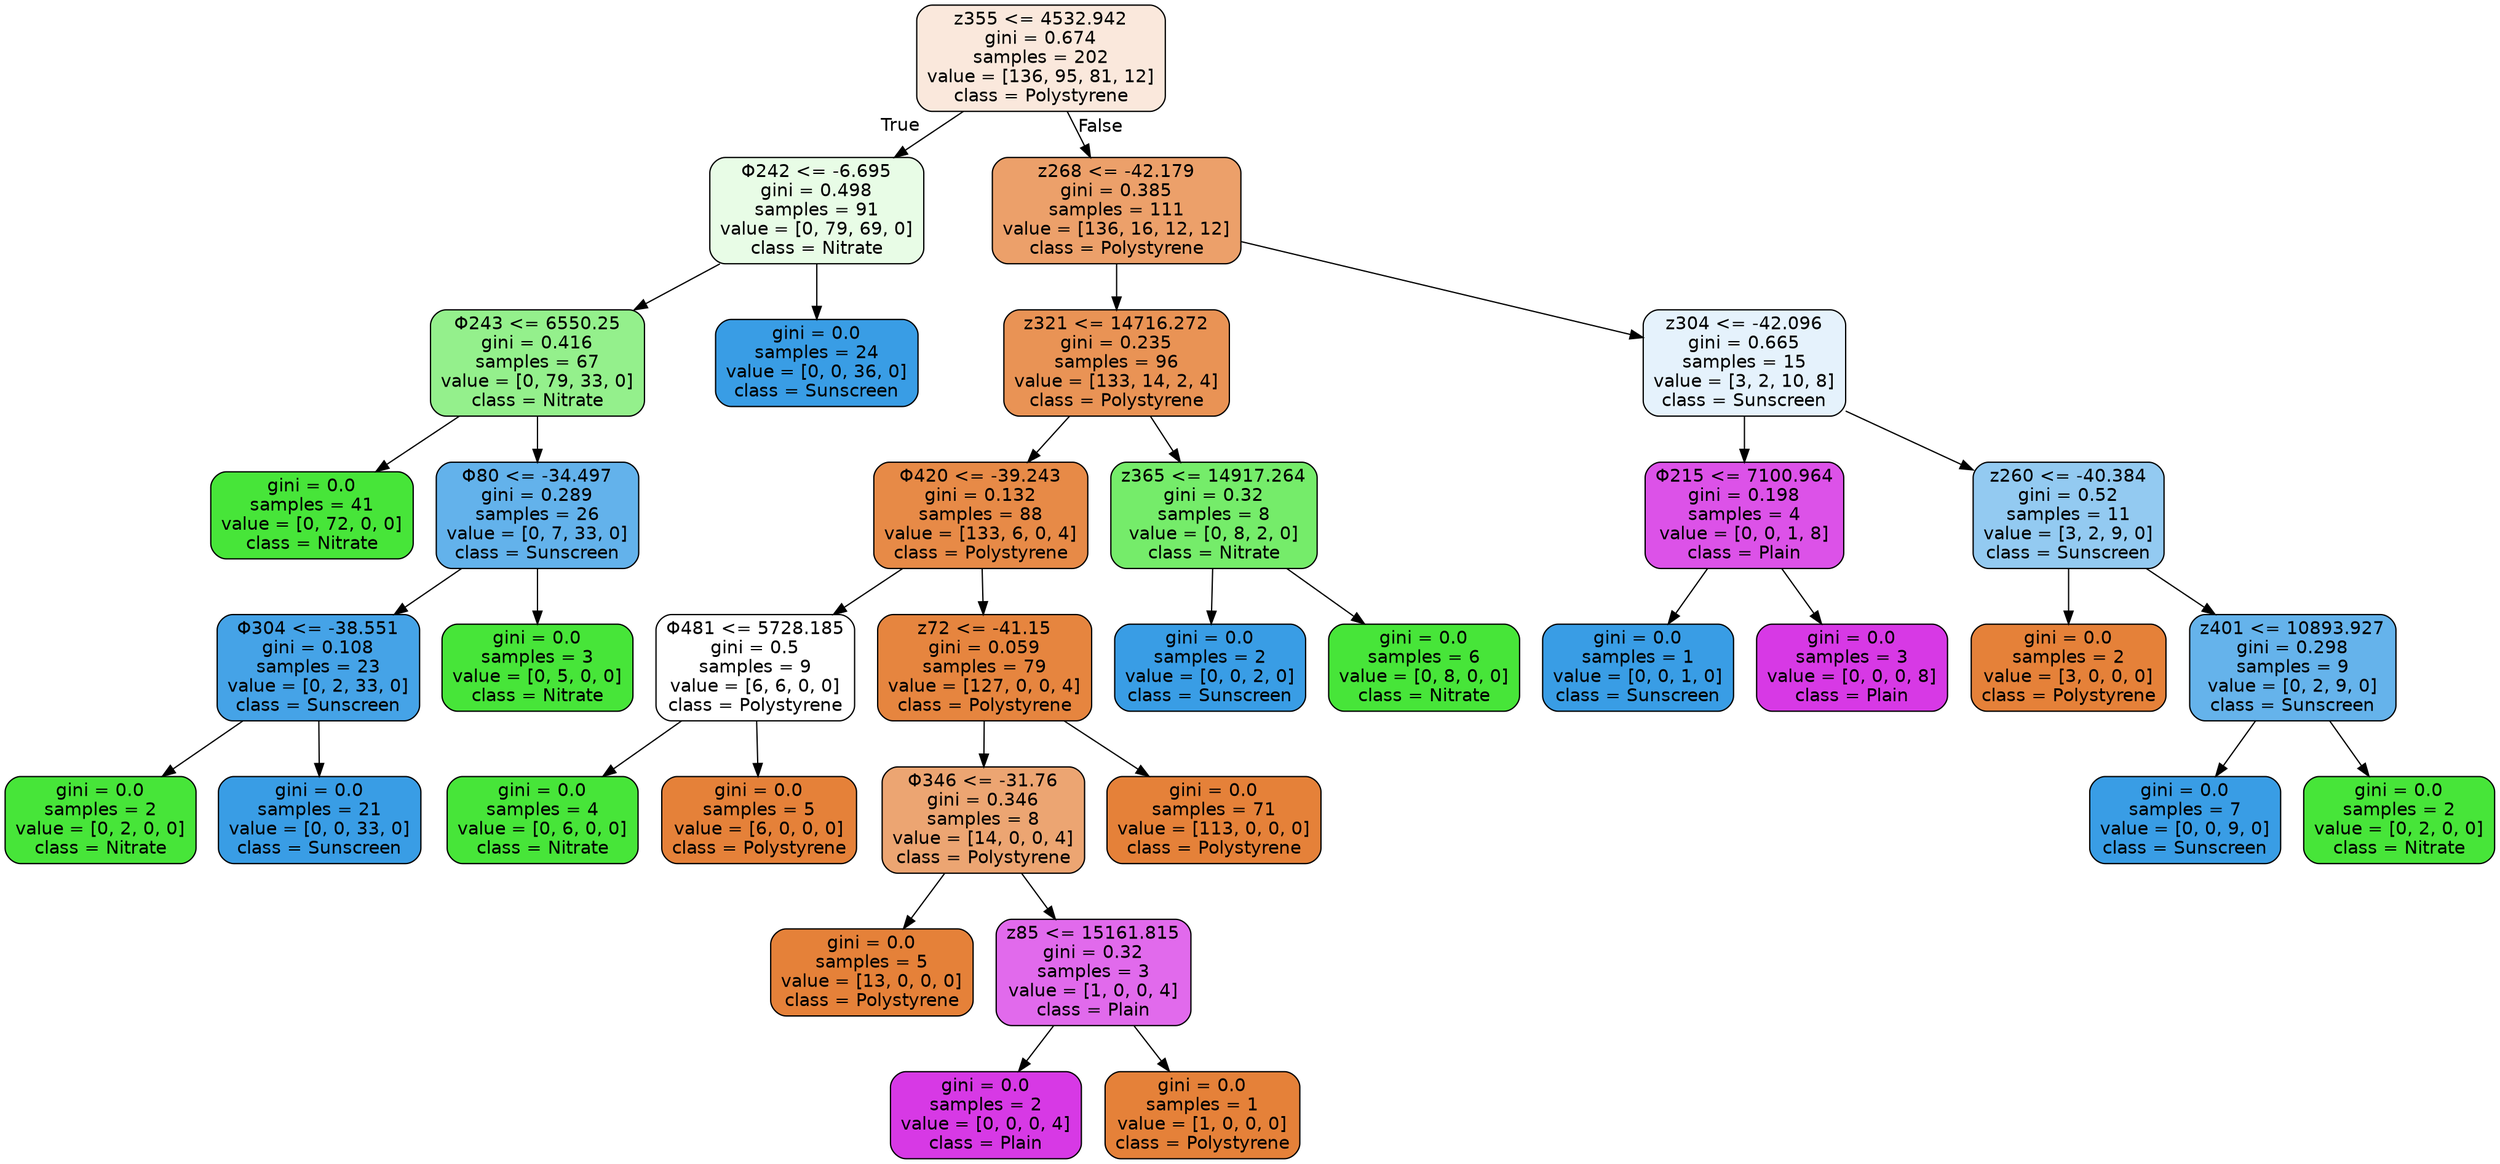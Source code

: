 digraph Tree {
node [shape=box, style="filled, rounded", color="black", fontname="helvetica"] ;
edge [fontname="helvetica"] ;
0 [label="z355 <= 4532.942\ngini = 0.674\nsamples = 202\nvalue = [136, 95, 81, 12]\nclass = Polystyrene", fillcolor="#fae8dc"] ;
1 [label="Φ242 <= -6.695\ngini = 0.498\nsamples = 91\nvalue = [0, 79, 69, 0]\nclass = Nitrate", fillcolor="#e8fce6"] ;
0 -> 1 [labeldistance=2.5, labelangle=45, headlabel="True"] ;
2 [label="Φ243 <= 6550.25\ngini = 0.416\nsamples = 67\nvalue = [0, 79, 33, 0]\nclass = Nitrate", fillcolor="#94f08c"] ;
1 -> 2 ;
3 [label="gini = 0.0\nsamples = 41\nvalue = [0, 72, 0, 0]\nclass = Nitrate", fillcolor="#47e539"] ;
2 -> 3 ;
4 [label="Φ80 <= -34.497\ngini = 0.289\nsamples = 26\nvalue = [0, 7, 33, 0]\nclass = Sunscreen", fillcolor="#63b2eb"] ;
2 -> 4 ;
5 [label="Φ304 <= -38.551\ngini = 0.108\nsamples = 23\nvalue = [0, 2, 33, 0]\nclass = Sunscreen", fillcolor="#45a3e7"] ;
4 -> 5 ;
6 [label="gini = 0.0\nsamples = 2\nvalue = [0, 2, 0, 0]\nclass = Nitrate", fillcolor="#47e539"] ;
5 -> 6 ;
7 [label="gini = 0.0\nsamples = 21\nvalue = [0, 0, 33, 0]\nclass = Sunscreen", fillcolor="#399de5"] ;
5 -> 7 ;
8 [label="gini = 0.0\nsamples = 3\nvalue = [0, 5, 0, 0]\nclass = Nitrate", fillcolor="#47e539"] ;
4 -> 8 ;
9 [label="gini = 0.0\nsamples = 24\nvalue = [0, 0, 36, 0]\nclass = Sunscreen", fillcolor="#399de5"] ;
1 -> 9 ;
10 [label="z268 <= -42.179\ngini = 0.385\nsamples = 111\nvalue = [136, 16, 12, 12]\nclass = Polystyrene", fillcolor="#eca06a"] ;
0 -> 10 [labeldistance=2.5, labelangle=-45, headlabel="False"] ;
11 [label="z321 <= 14716.272\ngini = 0.235\nsamples = 96\nvalue = [133, 14, 2, 4]\nclass = Polystyrene", fillcolor="#e99355"] ;
10 -> 11 ;
12 [label="Φ420 <= -39.243\ngini = 0.132\nsamples = 88\nvalue = [133, 6, 0, 4]\nclass = Polystyrene", fillcolor="#e78a47"] ;
11 -> 12 ;
13 [label="Φ481 <= 5728.185\ngini = 0.5\nsamples = 9\nvalue = [6, 6, 0, 0]\nclass = Polystyrene", fillcolor="#ffffff"] ;
12 -> 13 ;
14 [label="gini = 0.0\nsamples = 4\nvalue = [0, 6, 0, 0]\nclass = Nitrate", fillcolor="#47e539"] ;
13 -> 14 ;
15 [label="gini = 0.0\nsamples = 5\nvalue = [6, 0, 0, 0]\nclass = Polystyrene", fillcolor="#e58139"] ;
13 -> 15 ;
16 [label="z72 <= -41.15\ngini = 0.059\nsamples = 79\nvalue = [127, 0, 0, 4]\nclass = Polystyrene", fillcolor="#e6853f"] ;
12 -> 16 ;
17 [label="Φ346 <= -31.76\ngini = 0.346\nsamples = 8\nvalue = [14, 0, 0, 4]\nclass = Polystyrene", fillcolor="#eca572"] ;
16 -> 17 ;
18 [label="gini = 0.0\nsamples = 5\nvalue = [13, 0, 0, 0]\nclass = Polystyrene", fillcolor="#e58139"] ;
17 -> 18 ;
19 [label="z85 <= 15161.815\ngini = 0.32\nsamples = 3\nvalue = [1, 0, 0, 4]\nclass = Plain", fillcolor="#e16aec"] ;
17 -> 19 ;
20 [label="gini = 0.0\nsamples = 2\nvalue = [0, 0, 0, 4]\nclass = Plain", fillcolor="#d739e5"] ;
19 -> 20 ;
21 [label="gini = 0.0\nsamples = 1\nvalue = [1, 0, 0, 0]\nclass = Polystyrene", fillcolor="#e58139"] ;
19 -> 21 ;
22 [label="gini = 0.0\nsamples = 71\nvalue = [113, 0, 0, 0]\nclass = Polystyrene", fillcolor="#e58139"] ;
16 -> 22 ;
23 [label="z365 <= 14917.264\ngini = 0.32\nsamples = 8\nvalue = [0, 8, 2, 0]\nclass = Nitrate", fillcolor="#75ec6a"] ;
11 -> 23 ;
24 [label="gini = 0.0\nsamples = 2\nvalue = [0, 0, 2, 0]\nclass = Sunscreen", fillcolor="#399de5"] ;
23 -> 24 ;
25 [label="gini = 0.0\nsamples = 6\nvalue = [0, 8, 0, 0]\nclass = Nitrate", fillcolor="#47e539"] ;
23 -> 25 ;
26 [label="z304 <= -42.096\ngini = 0.665\nsamples = 15\nvalue = [3, 2, 10, 8]\nclass = Sunscreen", fillcolor="#e5f2fc"] ;
10 -> 26 ;
27 [label="Φ215 <= 7100.964\ngini = 0.198\nsamples = 4\nvalue = [0, 0, 1, 8]\nclass = Plain", fillcolor="#dc52e8"] ;
26 -> 27 ;
28 [label="gini = 0.0\nsamples = 1\nvalue = [0, 0, 1, 0]\nclass = Sunscreen", fillcolor="#399de5"] ;
27 -> 28 ;
29 [label="gini = 0.0\nsamples = 3\nvalue = [0, 0, 0, 8]\nclass = Plain", fillcolor="#d739e5"] ;
27 -> 29 ;
30 [label="z260 <= -40.384\ngini = 0.52\nsamples = 11\nvalue = [3, 2, 9, 0]\nclass = Sunscreen", fillcolor="#93caf1"] ;
26 -> 30 ;
31 [label="gini = 0.0\nsamples = 2\nvalue = [3, 0, 0, 0]\nclass = Polystyrene", fillcolor="#e58139"] ;
30 -> 31 ;
32 [label="z401 <= 10893.927\ngini = 0.298\nsamples = 9\nvalue = [0, 2, 9, 0]\nclass = Sunscreen", fillcolor="#65b3eb"] ;
30 -> 32 ;
33 [label="gini = 0.0\nsamples = 7\nvalue = [0, 0, 9, 0]\nclass = Sunscreen", fillcolor="#399de5"] ;
32 -> 33 ;
34 [label="gini = 0.0\nsamples = 2\nvalue = [0, 2, 0, 0]\nclass = Nitrate", fillcolor="#47e539"] ;
32 -> 34 ;
}